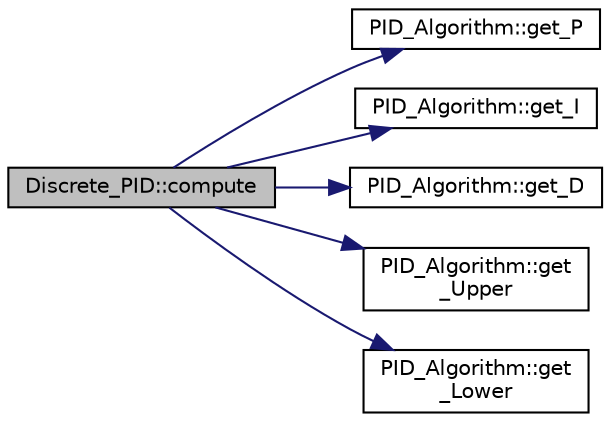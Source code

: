 digraph "Discrete_PID::compute"
{
 // INTERACTIVE_SVG=YES
 // LATEX_PDF_SIZE
  edge [fontname="Helvetica",fontsize="10",labelfontname="Helvetica",labelfontsize="10"];
  node [fontname="Helvetica",fontsize="10",shape=record];
  rankdir="LR";
  Node10 [label="Discrete_PID::compute",height=0.2,width=0.4,color="black", fillcolor="grey75", style="filled", fontcolor="black",tooltip=" "];
  Node10 -> Node11 [color="midnightblue",fontsize="10",style="solid",fontname="Helvetica"];
  Node11 [label="PID_Algorithm::get_P",height=0.2,width=0.4,color="black", fillcolor="white", style="filled",URL="$class_p_i_d___algorithm.html#a0dd1059744956de2a09c72bd607ee2f4",tooltip=" "];
  Node10 -> Node12 [color="midnightblue",fontsize="10",style="solid",fontname="Helvetica"];
  Node12 [label="PID_Algorithm::get_I",height=0.2,width=0.4,color="black", fillcolor="white", style="filled",URL="$class_p_i_d___algorithm.html#a6305260cd346415953b41fb765d33740",tooltip=" "];
  Node10 -> Node13 [color="midnightblue",fontsize="10",style="solid",fontname="Helvetica"];
  Node13 [label="PID_Algorithm::get_D",height=0.2,width=0.4,color="black", fillcolor="white", style="filled",URL="$class_p_i_d___algorithm.html#a5a113c3d88ee8af75af7248fb590f538",tooltip=" "];
  Node10 -> Node14 [color="midnightblue",fontsize="10",style="solid",fontname="Helvetica"];
  Node14 [label="PID_Algorithm::get\l_Upper",height=0.2,width=0.4,color="black", fillcolor="white", style="filled",URL="$class_p_i_d___algorithm.html#a0adcbfe07b44479d3c46d20037bf1013",tooltip=" "];
  Node10 -> Node15 [color="midnightblue",fontsize="10",style="solid",fontname="Helvetica"];
  Node15 [label="PID_Algorithm::get\l_Lower",height=0.2,width=0.4,color="black", fillcolor="white", style="filled",URL="$class_p_i_d___algorithm.html#a2029e728fcc641ba204b44ef2c6dd2d9",tooltip=" "];
}
